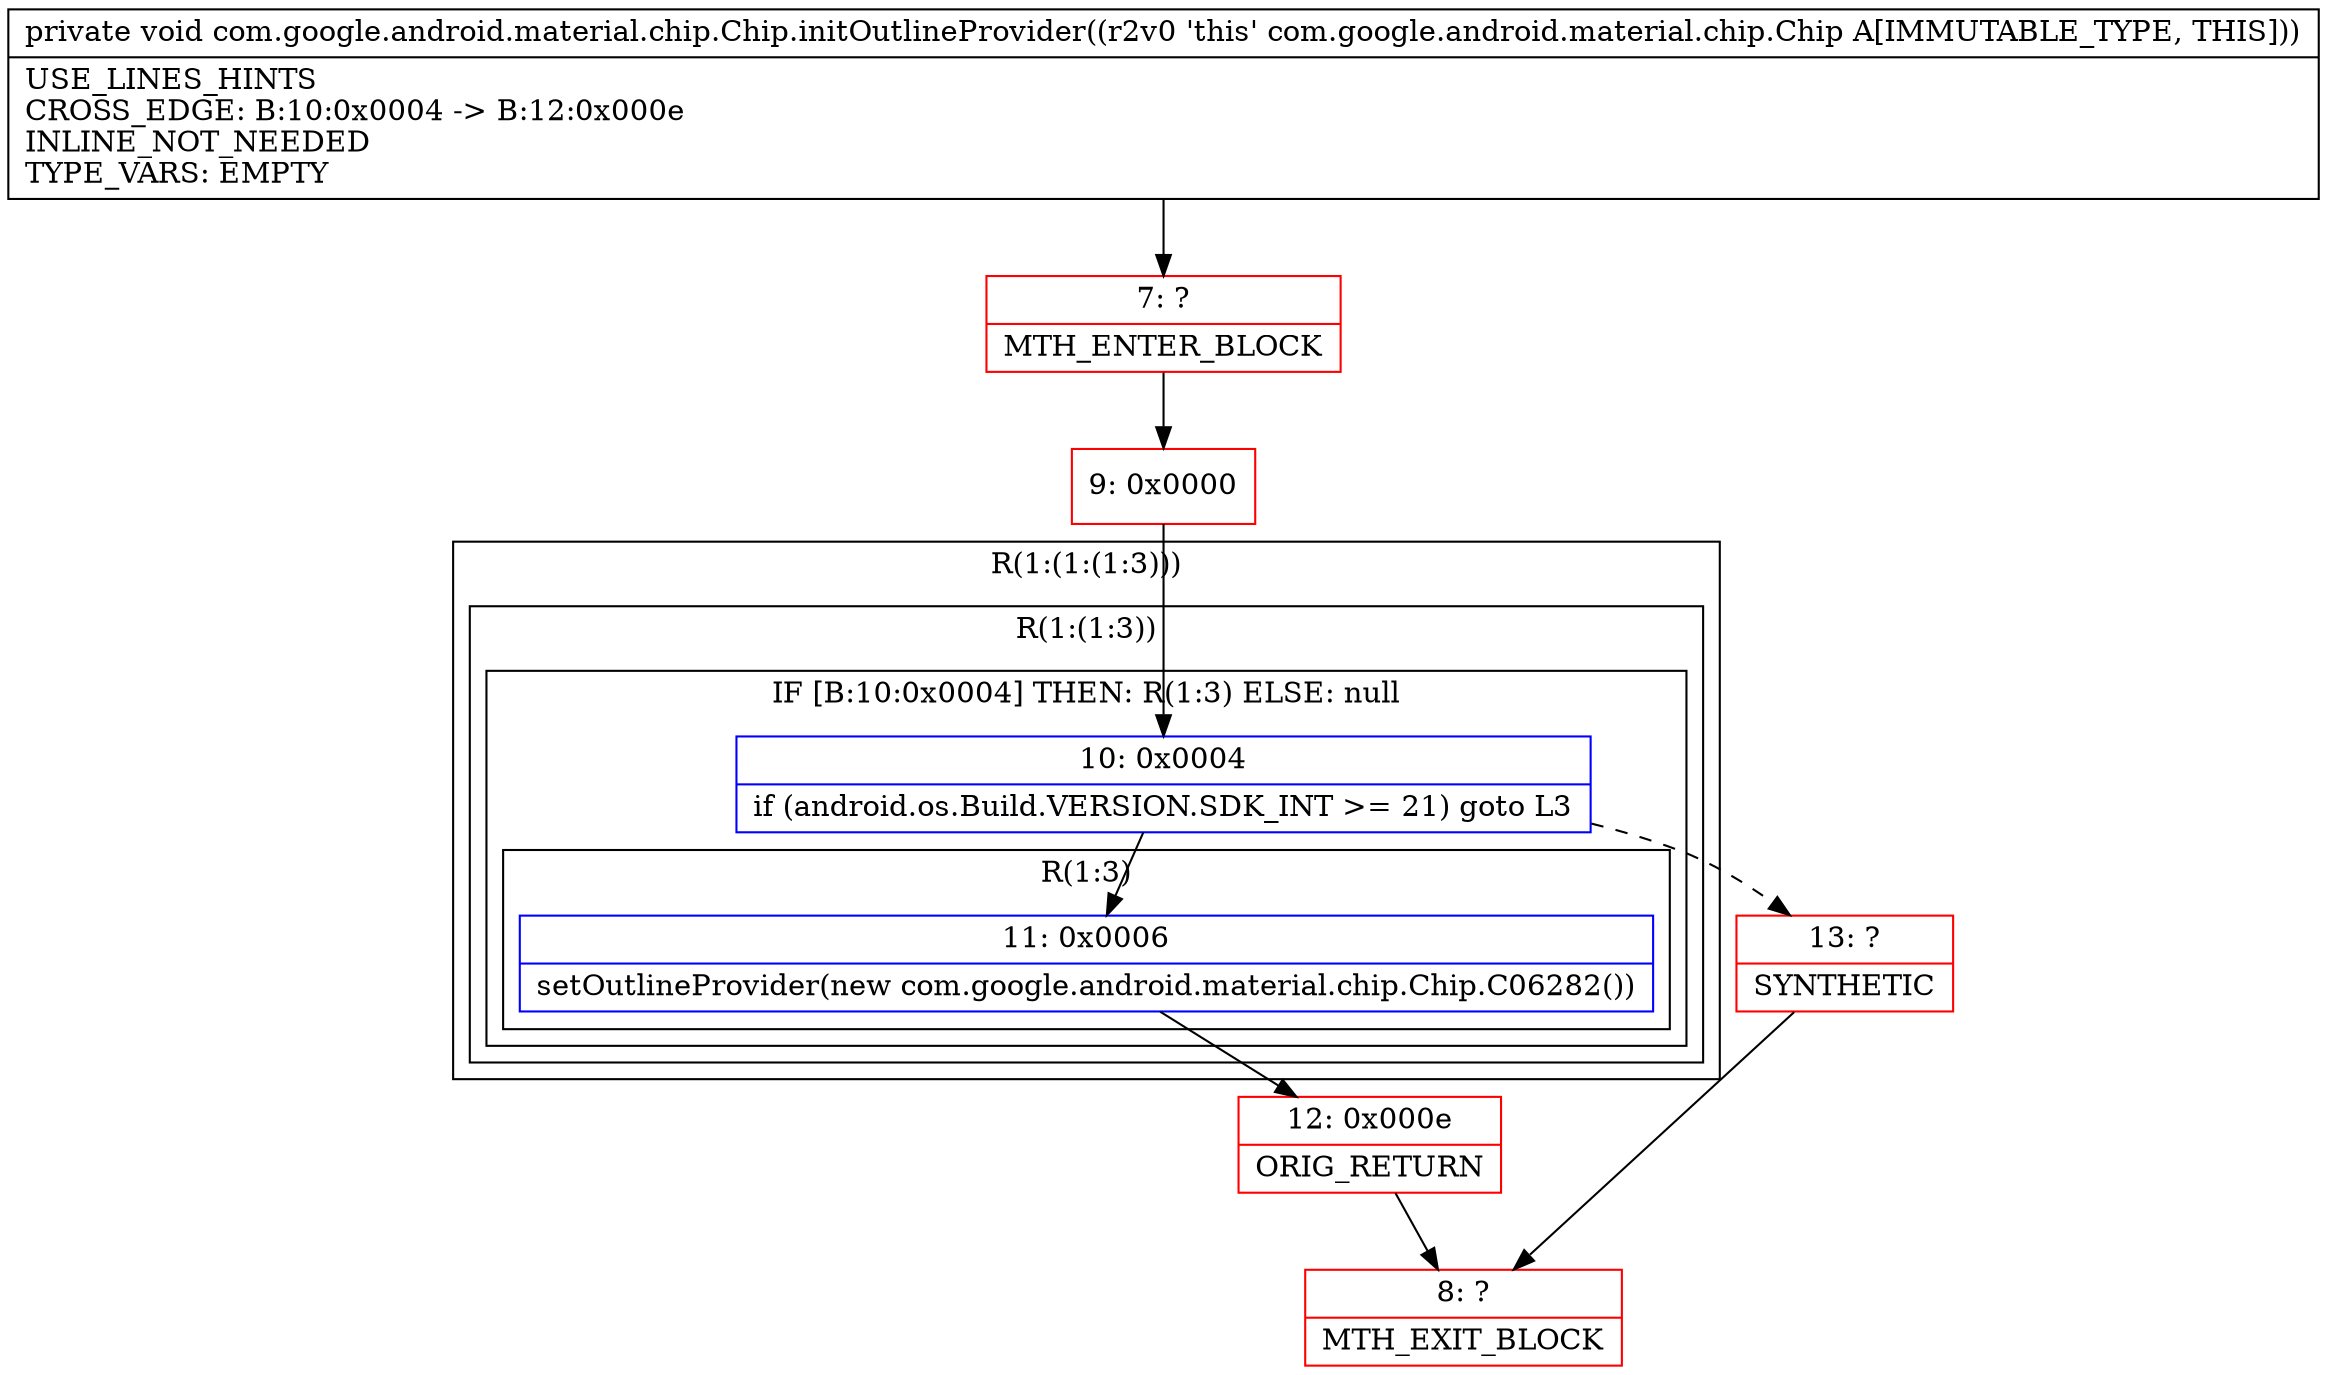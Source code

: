 digraph "CFG forcom.google.android.material.chip.Chip.initOutlineProvider()V" {
subgraph cluster_Region_491913850 {
label = "R(1:(1:(1:3)))";
node [shape=record,color=blue];
subgraph cluster_Region_1590167804 {
label = "R(1:(1:3))";
node [shape=record,color=blue];
subgraph cluster_IfRegion_147881538 {
label = "IF [B:10:0x0004] THEN: R(1:3) ELSE: null";
node [shape=record,color=blue];
Node_10 [shape=record,label="{10\:\ 0x0004|if (android.os.Build.VERSION.SDK_INT \>= 21) goto L3\l}"];
subgraph cluster_Region_372405470 {
label = "R(1:3)";
node [shape=record,color=blue];
Node_11 [shape=record,label="{11\:\ 0x0006|setOutlineProvider(new com.google.android.material.chip.Chip.C06282())\l}"];
}
}
}
}
Node_7 [shape=record,color=red,label="{7\:\ ?|MTH_ENTER_BLOCK\l}"];
Node_9 [shape=record,color=red,label="{9\:\ 0x0000}"];
Node_12 [shape=record,color=red,label="{12\:\ 0x000e|ORIG_RETURN\l}"];
Node_8 [shape=record,color=red,label="{8\:\ ?|MTH_EXIT_BLOCK\l}"];
Node_13 [shape=record,color=red,label="{13\:\ ?|SYNTHETIC\l}"];
MethodNode[shape=record,label="{private void com.google.android.material.chip.Chip.initOutlineProvider((r2v0 'this' com.google.android.material.chip.Chip A[IMMUTABLE_TYPE, THIS]))  | USE_LINES_HINTS\lCROSS_EDGE: B:10:0x0004 \-\> B:12:0x000e\lINLINE_NOT_NEEDED\lTYPE_VARS: EMPTY\l}"];
MethodNode -> Node_7;Node_10 -> Node_11;
Node_10 -> Node_13[style=dashed];
Node_11 -> Node_12;
Node_7 -> Node_9;
Node_9 -> Node_10;
Node_12 -> Node_8;
Node_13 -> Node_8;
}

